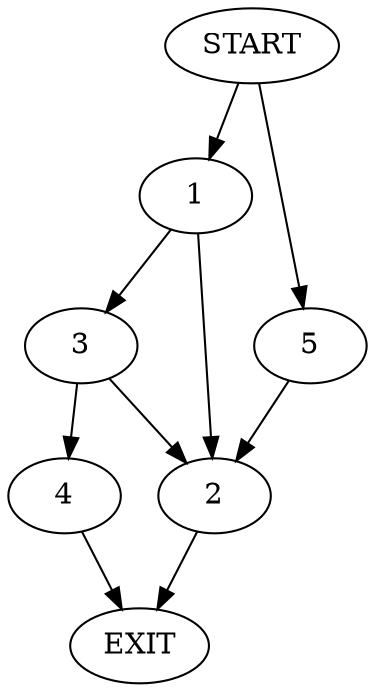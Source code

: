 digraph {
0 [label="START"]
6 [label="EXIT"]
0 -> 1
1 -> 2
1 -> 3
3 -> 2
3 -> 4
2 -> 6
4 -> 6
0 -> 5
5 -> 2
}

